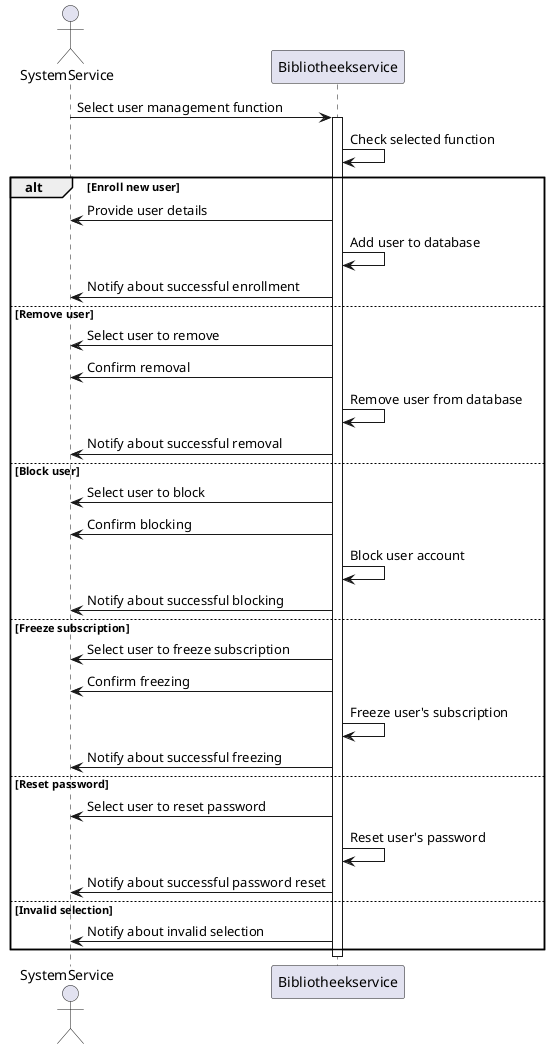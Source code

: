 @startuml
actor SystemService
participant "Bibliotheekservice" as BibService

SystemService -> BibService: Select user management function
activate BibService
BibService -> BibService: Check selected function
alt Enroll new user
  BibService -> SystemService: Provide user details
  BibService -> BibService: Add user to database
  BibService -> SystemService: Notify about successful enrollment
else Remove user
  BibService -> SystemService: Select user to remove
  BibService -> SystemService: Confirm removal
  BibService -> BibService: Remove user from database
  BibService -> SystemService: Notify about successful removal
else Block user
  BibService -> SystemService: Select user to block
  BibService -> SystemService: Confirm blocking
  BibService -> BibService: Block user account
  BibService -> SystemService: Notify about successful blocking
else Freeze subscription
  BibService -> SystemService: Select user to freeze subscription
  BibService -> SystemService: Confirm freezing
  BibService -> BibService: Freeze user's subscription
  BibService -> SystemService: Notify about successful freezing
else Reset password
  BibService -> SystemService: Select user to reset password
  BibService -> BibService: Reset user's password
  BibService -> SystemService: Notify about successful password reset
else Invalid selection
  BibService -> SystemService: Notify about invalid selection
end
deactivate BibService
@enduml